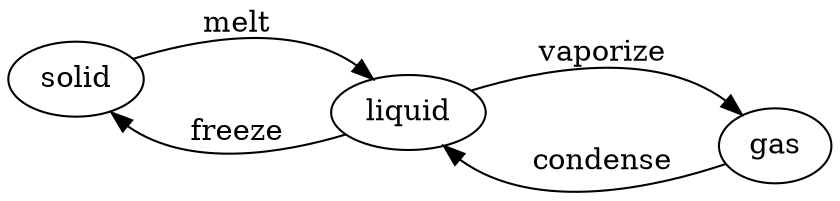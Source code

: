 digraph "matter" {
  rankdir=LR;
  "solid";
  "liquid";
  "gas";
  "solid" -> "liquid" [ headport="nw" ; label=" melt " ];
  "liquid" -> "solid" [ headport="se" ; label=" freeze " ];
  "liquid" -> "gas" [ headport="nw" ; label=" vaporize " ];
  "gas" -> "liquid" [ headport="se" ; label=" condense " ];
}